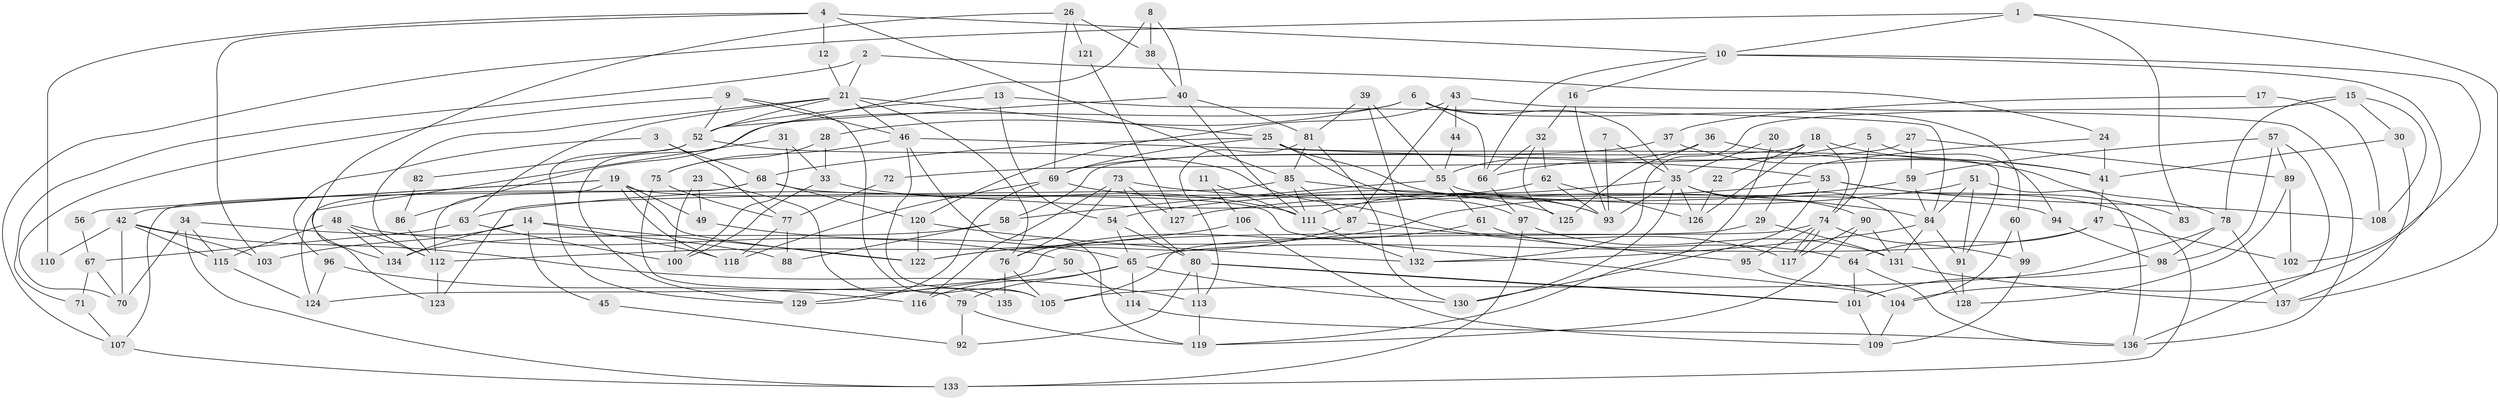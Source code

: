 // Generated by graph-tools (version 1.1) at 2025/36/03/09/25 02:36:13]
// undirected, 137 vertices, 274 edges
graph export_dot {
graph [start="1"]
  node [color=gray90,style=filled];
  1;
  2;
  3;
  4;
  5;
  6;
  7;
  8;
  9;
  10;
  11;
  12;
  13;
  14;
  15;
  16;
  17;
  18;
  19;
  20;
  21;
  22;
  23;
  24;
  25;
  26;
  27;
  28;
  29;
  30;
  31;
  32;
  33;
  34;
  35;
  36;
  37;
  38;
  39;
  40;
  41;
  42;
  43;
  44;
  45;
  46;
  47;
  48;
  49;
  50;
  51;
  52;
  53;
  54;
  55;
  56;
  57;
  58;
  59;
  60;
  61;
  62;
  63;
  64;
  65;
  66;
  67;
  68;
  69;
  70;
  71;
  72;
  73;
  74;
  75;
  76;
  77;
  78;
  79;
  80;
  81;
  82;
  83;
  84;
  85;
  86;
  87;
  88;
  89;
  90;
  91;
  92;
  93;
  94;
  95;
  96;
  97;
  98;
  99;
  100;
  101;
  102;
  103;
  104;
  105;
  106;
  107;
  108;
  109;
  110;
  111;
  112;
  113;
  114;
  115;
  116;
  117;
  118;
  119;
  120;
  121;
  122;
  123;
  124;
  125;
  126;
  127;
  128;
  129;
  130;
  131;
  132;
  133;
  134;
  135;
  136;
  137;
  1 -- 137;
  1 -- 10;
  1 -- 83;
  1 -- 107;
  2 -- 24;
  2 -- 21;
  2 -- 71;
  3 -- 96;
  3 -- 77;
  3 -- 68;
  4 -- 85;
  4 -- 10;
  4 -- 12;
  4 -- 103;
  4 -- 110;
  5 -- 66;
  5 -- 74;
  5 -- 94;
  6 -- 35;
  6 -- 60;
  6 -- 28;
  6 -- 66;
  6 -- 86;
  7 -- 35;
  7 -- 93;
  8 -- 40;
  8 -- 129;
  8 -- 38;
  9 -- 46;
  9 -- 105;
  9 -- 52;
  9 -- 70;
  10 -- 104;
  10 -- 66;
  10 -- 16;
  10 -- 102;
  11 -- 106;
  11 -- 111;
  12 -- 21;
  13 -- 84;
  13 -- 52;
  13 -- 54;
  14 -- 122;
  14 -- 134;
  14 -- 45;
  14 -- 103;
  14 -- 118;
  15 -- 30;
  15 -- 78;
  15 -- 108;
  15 -- 132;
  16 -- 93;
  16 -- 32;
  17 -- 37;
  17 -- 108;
  18 -- 126;
  18 -- 41;
  18 -- 22;
  18 -- 58;
  18 -- 74;
  19 -- 42;
  19 -- 118;
  19 -- 49;
  19 -- 56;
  19 -- 104;
  19 -- 112;
  19 -- 122;
  20 -- 119;
  20 -- 35;
  21 -- 63;
  21 -- 52;
  21 -- 25;
  21 -- 46;
  21 -- 76;
  21 -- 112;
  22 -- 126;
  23 -- 100;
  23 -- 49;
  23 -- 135;
  24 -- 29;
  24 -- 41;
  25 -- 68;
  25 -- 69;
  25 -- 91;
  25 -- 93;
  25 -- 97;
  26 -- 38;
  26 -- 69;
  26 -- 121;
  26 -- 134;
  27 -- 89;
  27 -- 59;
  27 -- 72;
  28 -- 33;
  28 -- 75;
  29 -- 105;
  29 -- 131;
  30 -- 41;
  30 -- 137;
  31 -- 123;
  31 -- 33;
  31 -- 100;
  32 -- 66;
  32 -- 62;
  32 -- 125;
  33 -- 111;
  33 -- 100;
  34 -- 133;
  34 -- 70;
  34 -- 88;
  34 -- 115;
  35 -- 128;
  35 -- 130;
  35 -- 90;
  35 -- 93;
  35 -- 111;
  35 -- 126;
  36 -- 55;
  36 -- 125;
  36 -- 41;
  37 -- 78;
  37 -- 69;
  38 -- 40;
  39 -- 81;
  39 -- 55;
  39 -- 132;
  40 -- 111;
  40 -- 81;
  40 -- 52;
  41 -- 47;
  42 -- 103;
  42 -- 115;
  42 -- 70;
  42 -- 110;
  42 -- 113;
  43 -- 120;
  43 -- 87;
  43 -- 44;
  43 -- 136;
  44 -- 55;
  45 -- 92;
  46 -- 53;
  46 -- 75;
  46 -- 105;
  46 -- 119;
  47 -- 64;
  47 -- 65;
  47 -- 102;
  48 -- 134;
  48 -- 112;
  48 -- 50;
  48 -- 115;
  49 -- 65;
  50 -- 114;
  50 -- 129;
  51 -- 84;
  51 -- 91;
  51 -- 127;
  51 -- 136;
  52 -- 82;
  52 -- 117;
  52 -- 129;
  53 -- 130;
  53 -- 54;
  53 -- 83;
  53 -- 108;
  54 -- 80;
  54 -- 65;
  55 -- 58;
  55 -- 133;
  55 -- 61;
  56 -- 67;
  57 -- 136;
  57 -- 59;
  57 -- 89;
  57 -- 98;
  58 -- 88;
  58 -- 134;
  59 -- 84;
  59 -- 122;
  60 -- 104;
  60 -- 99;
  61 -- 64;
  61 -- 76;
  62 -- 93;
  62 -- 63;
  62 -- 126;
  63 -- 67;
  63 -- 100;
  64 -- 136;
  64 -- 101;
  65 -- 79;
  65 -- 114;
  65 -- 116;
  65 -- 130;
  66 -- 97;
  67 -- 71;
  67 -- 70;
  68 -- 124;
  68 -- 94;
  68 -- 107;
  68 -- 120;
  69 -- 129;
  69 -- 118;
  69 -- 125;
  71 -- 107;
  72 -- 77;
  73 -- 76;
  73 -- 80;
  73 -- 84;
  73 -- 116;
  73 -- 127;
  74 -- 117;
  74 -- 117;
  74 -- 95;
  74 -- 99;
  74 -- 124;
  75 -- 77;
  75 -- 79;
  76 -- 105;
  76 -- 135;
  77 -- 118;
  77 -- 88;
  78 -- 98;
  78 -- 105;
  78 -- 137;
  79 -- 119;
  79 -- 92;
  80 -- 101;
  80 -- 101;
  80 -- 113;
  80 -- 92;
  81 -- 113;
  81 -- 85;
  81 -- 130;
  82 -- 86;
  84 -- 132;
  84 -- 91;
  84 -- 131;
  85 -- 93;
  85 -- 111;
  85 -- 87;
  85 -- 123;
  86 -- 112;
  87 -- 122;
  87 -- 95;
  89 -- 102;
  89 -- 128;
  90 -- 117;
  90 -- 119;
  90 -- 131;
  91 -- 128;
  94 -- 98;
  95 -- 104;
  96 -- 116;
  96 -- 124;
  97 -- 131;
  97 -- 133;
  98 -- 101;
  99 -- 109;
  101 -- 109;
  104 -- 109;
  106 -- 109;
  106 -- 112;
  107 -- 133;
  111 -- 132;
  112 -- 123;
  113 -- 119;
  114 -- 136;
  115 -- 124;
  120 -- 132;
  120 -- 122;
  121 -- 127;
  131 -- 137;
}
